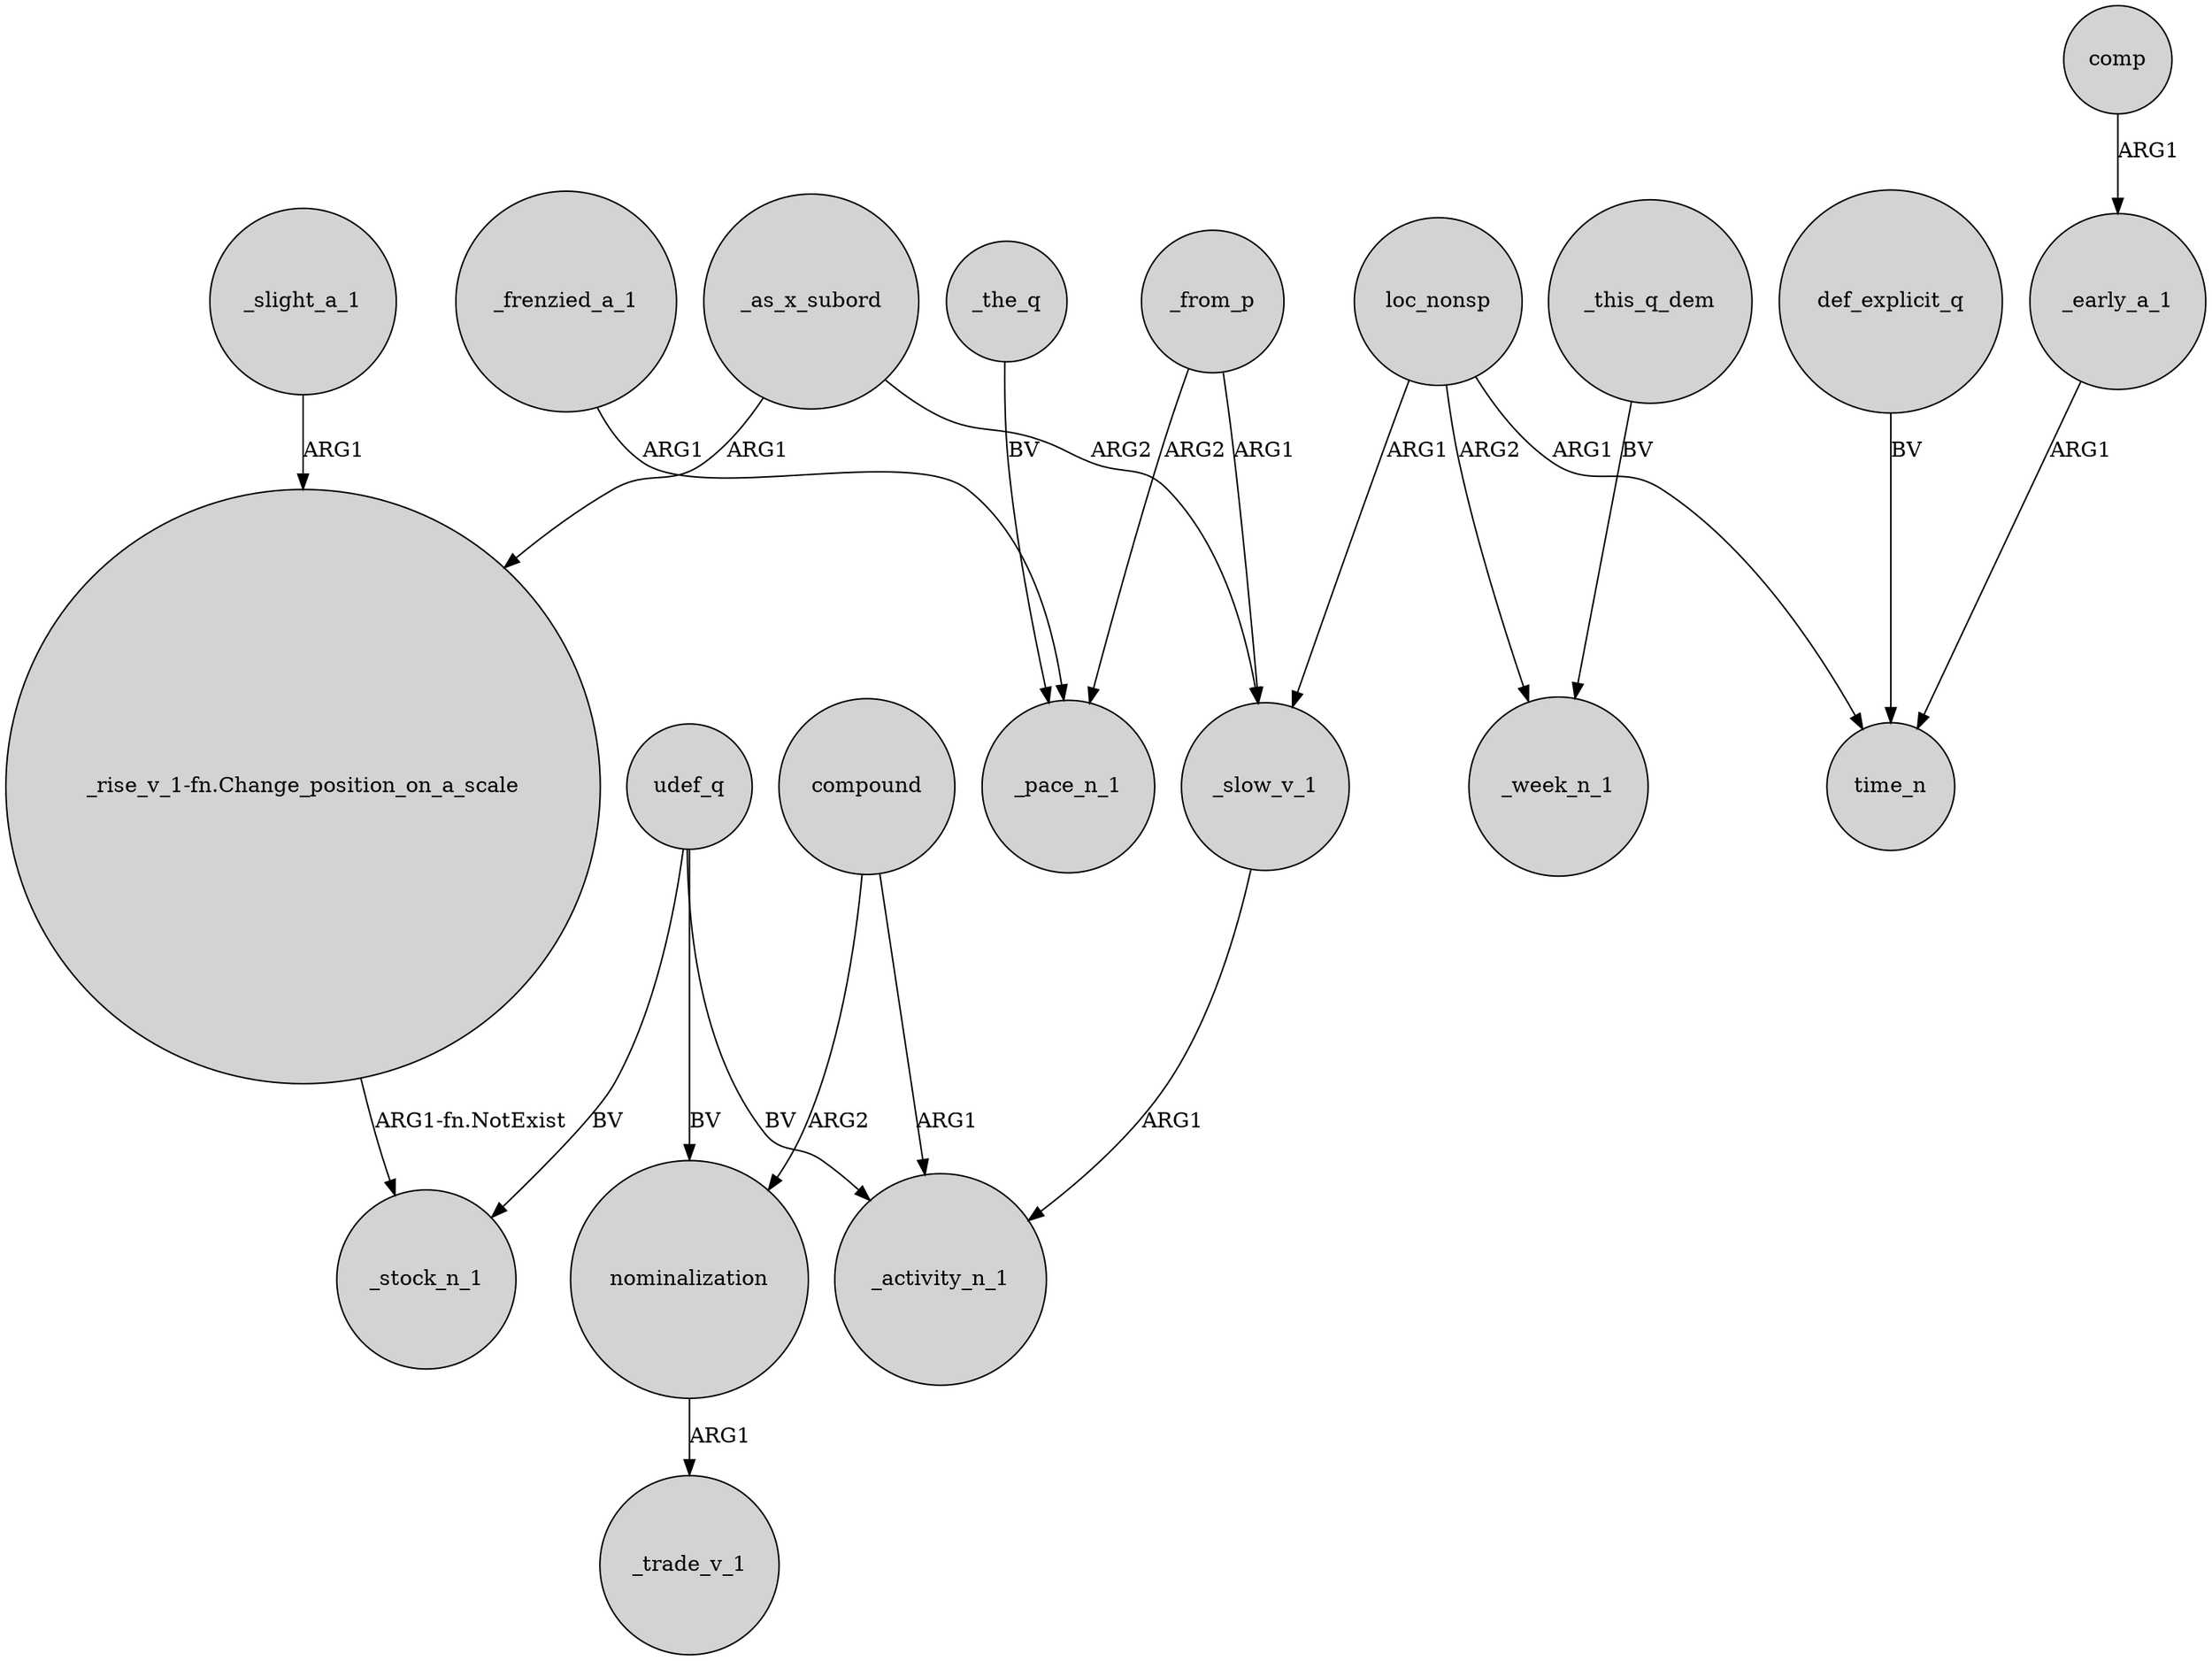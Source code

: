 digraph {
	node [shape=circle style=filled]
	udef_q -> _activity_n_1 [label=BV]
	def_explicit_q -> time_n [label=BV]
	_as_x_subord -> _slow_v_1 [label=ARG2]
	_as_x_subord -> "_rise_v_1-fn.Change_position_on_a_scale" [label=ARG1]
	"_rise_v_1-fn.Change_position_on_a_scale" -> _stock_n_1 [label="ARG1-fn.NotExist"]
	compound -> nominalization [label=ARG2]
	_from_p -> _pace_n_1 [label=ARG2]
	nominalization -> _trade_v_1 [label=ARG1]
	loc_nonsp -> time_n [label=ARG1]
	_from_p -> _slow_v_1 [label=ARG1]
	_slow_v_1 -> _activity_n_1 [label=ARG1]
	_this_q_dem -> _week_n_1 [label=BV]
	loc_nonsp -> _week_n_1 [label=ARG2]
	loc_nonsp -> _slow_v_1 [label=ARG1]
	udef_q -> _stock_n_1 [label=BV]
	compound -> _activity_n_1 [label=ARG1]
	_slight_a_1 -> "_rise_v_1-fn.Change_position_on_a_scale" [label=ARG1]
	udef_q -> nominalization [label=BV]
	_the_q -> _pace_n_1 [label=BV]
	_early_a_1 -> time_n [label=ARG1]
	_frenzied_a_1 -> _pace_n_1 [label=ARG1]
	comp -> _early_a_1 [label=ARG1]
}
